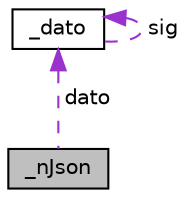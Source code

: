 digraph "_nJson"
{
  edge [fontname="Helvetica",fontsize="10",labelfontname="Helvetica",labelfontsize="10"];
  node [fontname="Helvetica",fontsize="10",shape=record];
  Node1 [label="_nJson",height=0.2,width=0.4,color="black", fillcolor="grey75", style="filled", fontcolor="black"];
  Node2 -> Node1 [dir="back",color="darkorchid3",fontsize="10",style="dashed",label=" dato" ,fontname="Helvetica"];
  Node2 [label="_dato",height=0.2,width=0.4,color="black", fillcolor="white", style="filled",URL="$struct__dato.html",tooltip="Definicion del TDA Dato. "];
  Node2 -> Node2 [dir="back",color="darkorchid3",fontsize="10",style="dashed",label=" sig" ,fontname="Helvetica"];
}
